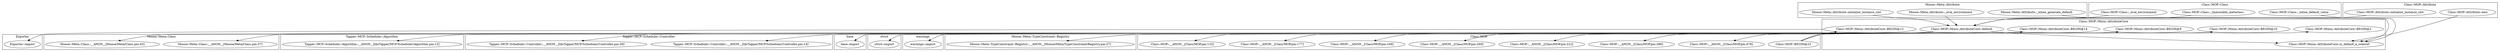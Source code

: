 digraph {
graph [overlap=false]
subgraph cluster_Moose_Meta_TypeConstraint_Registry {
	label="Moose::Meta::TypeConstraint::Registry";
	"Moose::Meta::TypeConstraint::Registry::__ANON__[Moose/Meta/TypeConstraint/Registry.pm:27]";
}
subgraph cluster_Moose_Meta_Class {
	label="Moose::Meta::Class";
	"Moose::Meta::Class::__ANON__[Moose/Meta/Class.pm:37]";
	"Moose::Meta::Class::__ANON__[Moose/Meta/Class.pm:43]";
}
subgraph cluster_base {
	label="base";
	"base::import";
}
subgraph cluster_Tapper_MCP_Scheduler_Algorithm {
	label="Tapper::MCP::Scheduler::Algorithm";
	"Tapper::MCP::Scheduler::Algorithm::__ANON__[lib/Tapper/MCP/Scheduler/Algorithm.pm:12]";
}
subgraph cluster_Exporter {
	label="Exporter";
	"Exporter::import";
}
subgraph cluster_Class_MOP_Attribute {
	label="Class::MOP::Attribute";
	"Class::MOP::Attribute::initialize_instance_slot";
	"Class::MOP::Attribute::new";
}
subgraph cluster_Moose_Meta_Attribute {
	label="Moose::Meta::Attribute";
	"Moose::Meta::Attribute::_eval_environment";
	"Moose::Meta::Attribute::_inline_generate_default";
	"Moose::Meta::Attribute::initialize_instance_slot";
}
subgraph cluster_warnings {
	label="warnings";
	"warnings::import";
}
subgraph cluster_Tapper_MCP_Scheduler_Controller {
	label="Tapper::MCP::Scheduler::Controller";
	"Tapper::MCP::Scheduler::Controller::__ANON__[lib/Tapper/MCP/Scheduler/Controller.pm:14]";
	"Tapper::MCP::Scheduler::Controller::__ANON__[lib/Tapper/MCP/Scheduler/Controller.pm:26]";
}
subgraph cluster_strict {
	label="strict";
	"strict::import";
}
subgraph cluster_Class_MOP_Class {
	label="Class::MOP::Class";
	"Class::MOP::Class::_immutable_metaclass";
	"Class::MOP::Class::_eval_environment";
	"Class::MOP::Class::_inline_default_value";
}
subgraph cluster_Class_MOP {
	label="Class::MOP";
	"Class::MOP::BEGIN@23";
	"Class::MOP::__ANON__[Class/MOP.pm:269]";
	"Class::MOP::__ANON__[Class/MOP.pm:249]";
	"Class::MOP::__ANON__[Class/MOP.pm:177]";
	"Class::MOP::__ANON__[Class/MOP.pm:132]";
	"Class::MOP::__ANON__[Class/MOP.pm:478]";
	"Class::MOP::__ANON__[Class/MOP.pm:286]";
	"Class::MOP::__ANON__[Class/MOP.pm:222]";
}
subgraph cluster_Class_MOP_Mixin_AttributeCore {
	label="Class::MOP::Mixin::AttributeCore";
	"Class::MOP::Mixin::AttributeCore::BEGIN@12";
	"Class::MOP::Mixin::AttributeCore::default";
	"Class::MOP::Mixin::AttributeCore::BEGIN@2";
	"Class::MOP::Mixin::AttributeCore::BEGIN@14";
	"Class::MOP::Mixin::AttributeCore::BEGIN@9";
	"Class::MOP::Mixin::AttributeCore::BEGIN@10";
	"Class::MOP::Mixin::AttributeCore::is_default_a_coderef";
}
"Class::MOP::Mixin::AttributeCore::default" -> "Class::MOP::__ANON__[Class/MOP.pm:132]";
"Class::MOP::Mixin::AttributeCore::default" -> "Tapper::MCP::Scheduler::Controller::__ANON__[lib/Tapper/MCP/Scheduler/Controller.pm:26]";
"Class::MOP::Mixin::AttributeCore::default" -> "Moose::Meta::Class::__ANON__[Moose/Meta/Class.pm:37]";
"Class::MOP::Mixin::AttributeCore::default" -> "Tapper::MCP::Scheduler::Controller::__ANON__[lib/Tapper/MCP/Scheduler/Controller.pm:14]";
"Class::MOP::Mixin::AttributeCore::BEGIN@12" -> "Exporter::import";
"Class::MOP::Mixin::AttributeCore::default" -> "Class::MOP::__ANON__[Class/MOP.pm:222]";
"Class::MOP::Mixin::AttributeCore::default" -> "Class::MOP::__ANON__[Class/MOP.pm:177]";
"Moose::Meta::Attribute::_inline_generate_default" -> "Class::MOP::Mixin::AttributeCore::is_default_a_coderef";
"Class::MOP::Mixin::AttributeCore::default" -> "Class::MOP::Mixin::AttributeCore::is_default_a_coderef";
"Class::MOP::Attribute::new" -> "Class::MOP::Mixin::AttributeCore::is_default_a_coderef";
"Class::MOP::Class::_inline_default_value" -> "Class::MOP::Mixin::AttributeCore::is_default_a_coderef";
"Class::MOP::BEGIN@23" -> "Class::MOP::Mixin::AttributeCore::BEGIN@10";
"Class::MOP::Mixin::AttributeCore::BEGIN@14" -> "base::import";
"Class::MOP::Mixin::AttributeCore::BEGIN@10" -> "warnings::import";
"Class::MOP::BEGIN@23" -> "Class::MOP::Mixin::AttributeCore::BEGIN@14";
"Class::MOP::Mixin::AttributeCore::default" -> "Moose::Meta::TypeConstraint::Registry::__ANON__[Moose/Meta/TypeConstraint/Registry.pm:27]";
"Class::MOP::Mixin::AttributeCore::default" -> "Class::MOP::__ANON__[Class/MOP.pm:478]";
"Class::MOP::Mixin::AttributeCore::BEGIN@9" -> "strict::import";
"Class::MOP::Mixin::AttributeCore::default" -> "Class::MOP::__ANON__[Class/MOP.pm:249]";
"Class::MOP::BEGIN@23" -> "Class::MOP::Mixin::AttributeCore::BEGIN@9";
"Class::MOP::Mixin::AttributeCore::default" -> "Class::MOP::__ANON__[Class/MOP.pm:269]";
"Class::MOP::BEGIN@23" -> "Class::MOP::Mixin::AttributeCore::BEGIN@2";
"Moose::Meta::Attribute::_eval_environment" -> "Class::MOP::Mixin::AttributeCore::default";
"Moose::Meta::Attribute::initialize_instance_slot" -> "Class::MOP::Mixin::AttributeCore::default";
"Class::MOP::Class::_immutable_metaclass" -> "Class::MOP::Mixin::AttributeCore::default";
"Class::MOP::Attribute::initialize_instance_slot" -> "Class::MOP::Mixin::AttributeCore::default";
"Class::MOP::Class::_eval_environment" -> "Class::MOP::Mixin::AttributeCore::default";
"Class::MOP::Mixin::AttributeCore::default" -> "Moose::Meta::Class::__ANON__[Moose/Meta/Class.pm:43]";
"Class::MOP::Mixin::AttributeCore::default" -> "Tapper::MCP::Scheduler::Algorithm::__ANON__[lib/Tapper/MCP/Scheduler/Algorithm.pm:12]";
"Class::MOP::BEGIN@23" -> "Class::MOP::Mixin::AttributeCore::BEGIN@12";
"Class::MOP::Mixin::AttributeCore::default" -> "Class::MOP::__ANON__[Class/MOP.pm:286]";
}
